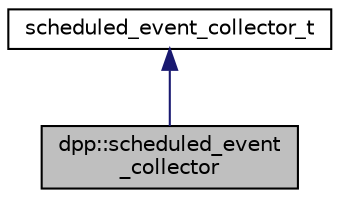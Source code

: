 digraph "dpp::scheduled_event_collector"
{
 // INTERACTIVE_SVG=YES
 // LATEX_PDF_SIZE
  bgcolor="transparent";
  edge [fontname="Helvetica",fontsize="10",labelfontname="Helvetica",labelfontsize="10"];
  node [fontname="Helvetica",fontsize="10",shape=record];
  Node1 [label="dpp::scheduled_event\l_collector",height=0.2,width=0.4,color="black", fillcolor="grey75", style="filled", fontcolor="black",tooltip="Scheduled event collector. Collects messages during a set timeframe and returns them in a list via th..."];
  Node2 -> Node1 [dir="back",color="midnightblue",fontsize="10",style="solid",fontname="Helvetica"];
  Node2 [label="scheduled_event_collector_t",height=0.2,width=0.4,color="black",URL="$classdpp_1_1collector.html",tooltip="Collects objects from events during a specified time period."];
}
